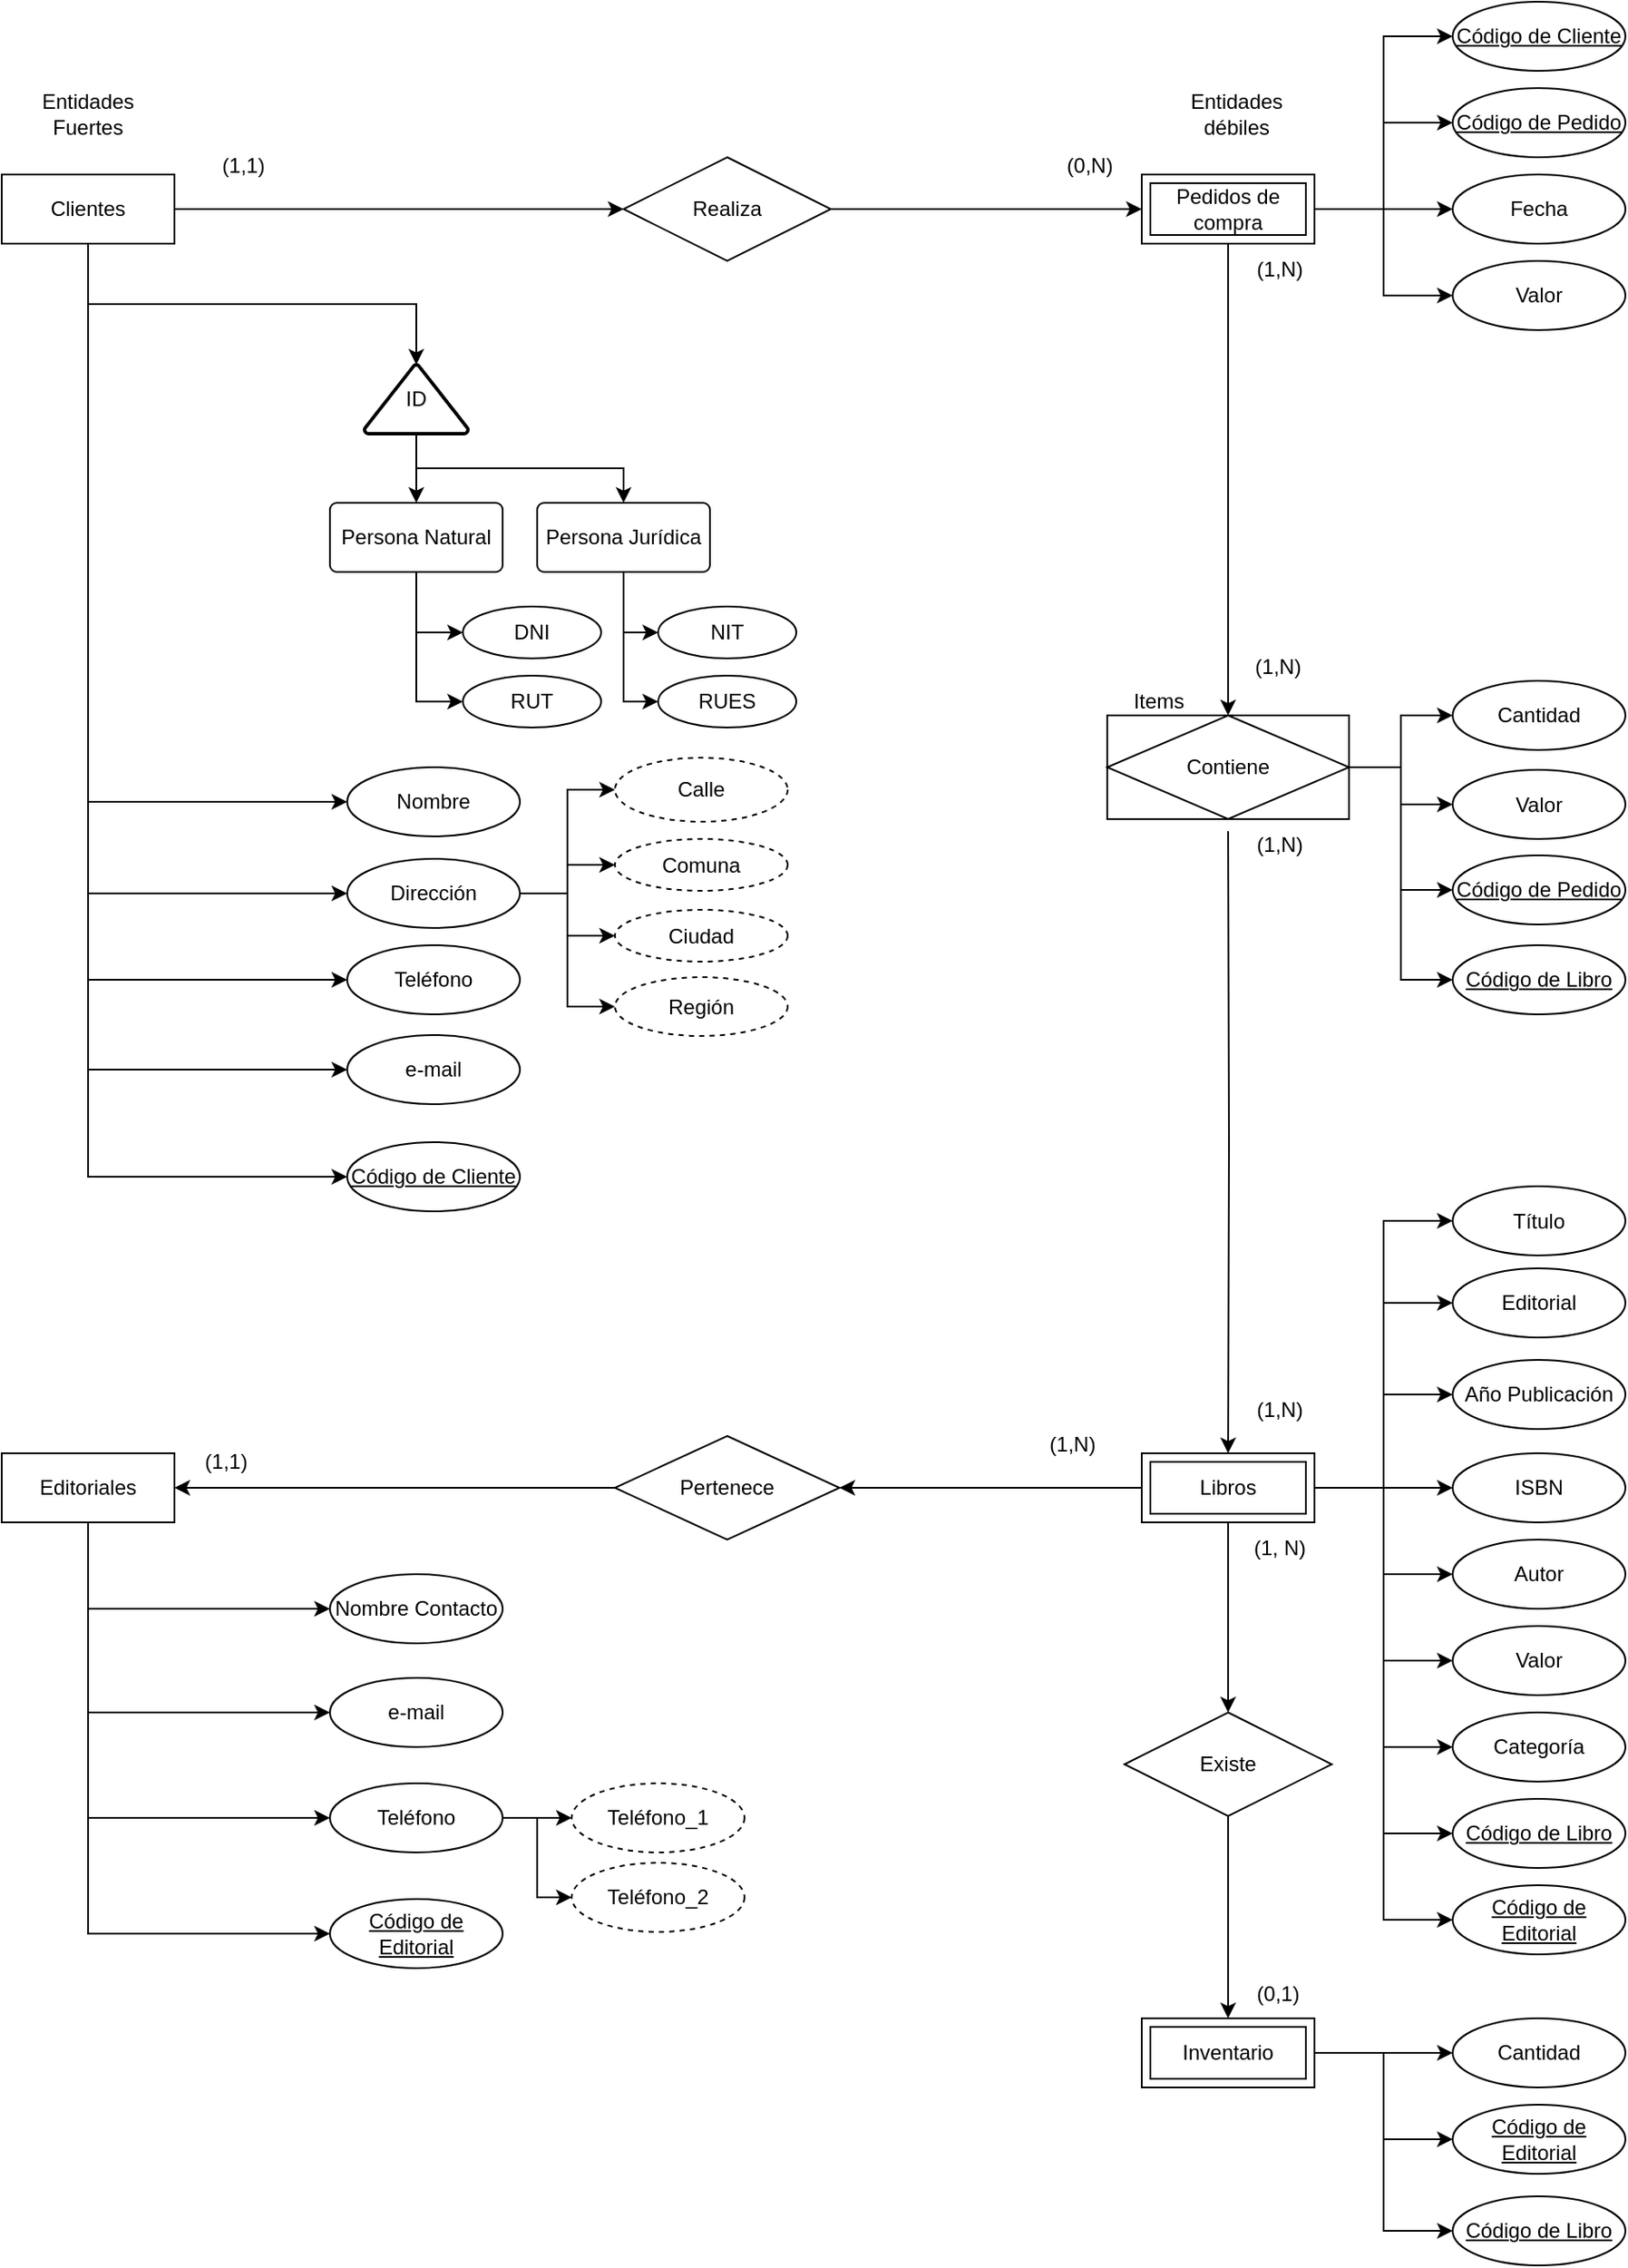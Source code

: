 <mxfile version="27.0.6">
  <diagram name="Page-1" id="aY8C0CWRc4ceLzLW_nXA">
    <mxGraphModel dx="2343" dy="828" grid="1" gridSize="10" guides="1" tooltips="1" connect="1" arrows="1" fold="1" page="1" pageScale="1" pageWidth="827" pageHeight="1169" math="0" shadow="0">
      <root>
        <mxCell id="0" />
        <mxCell id="1" parent="0" />
        <mxCell id="IEarKkadrqJ-7OaDFkOo-12" value="" style="edgeStyle=orthogonalEdgeStyle;rounded=0;orthogonalLoop=1;jettySize=auto;html=1;exitX=1;exitY=0.5;exitDx=0;exitDy=0;" parent="1" source="s6bERgY4n7bWf2fCO63s-3" target="IEarKkadrqJ-7OaDFkOo-10" edge="1">
          <mxGeometry relative="1" as="geometry" />
        </mxCell>
        <mxCell id="CXtI8FC8hVVEutXkW_Ce-2" style="edgeStyle=orthogonalEdgeStyle;rounded=0;orthogonalLoop=1;jettySize=auto;html=1;exitX=0.5;exitY=1;exitDx=0;exitDy=0;entryX=0;entryY=0.5;entryDx=0;entryDy=0;" parent="1" source="s6bERgY4n7bWf2fCO63s-3" target="CXtI8FC8hVVEutXkW_Ce-1" edge="1">
          <mxGeometry relative="1" as="geometry" />
        </mxCell>
        <mxCell id="CXtI8FC8hVVEutXkW_Ce-8" style="edgeStyle=orthogonalEdgeStyle;rounded=0;orthogonalLoop=1;jettySize=auto;html=1;exitX=0.5;exitY=1;exitDx=0;exitDy=0;entryX=0;entryY=0.5;entryDx=0;entryDy=0;" parent="1" source="s6bERgY4n7bWf2fCO63s-3" target="CXtI8FC8hVVEutXkW_Ce-3" edge="1">
          <mxGeometry relative="1" as="geometry" />
        </mxCell>
        <mxCell id="CXtI8FC8hVVEutXkW_Ce-9" style="edgeStyle=orthogonalEdgeStyle;rounded=0;orthogonalLoop=1;jettySize=auto;html=1;exitX=0.5;exitY=1;exitDx=0;exitDy=0;entryX=0;entryY=0.5;entryDx=0;entryDy=0;" parent="1" source="s6bERgY4n7bWf2fCO63s-3" target="CXtI8FC8hVVEutXkW_Ce-4" edge="1">
          <mxGeometry relative="1" as="geometry" />
        </mxCell>
        <mxCell id="CXtI8FC8hVVEutXkW_Ce-10" style="edgeStyle=orthogonalEdgeStyle;rounded=0;orthogonalLoop=1;jettySize=auto;html=1;exitX=0.5;exitY=1;exitDx=0;exitDy=0;entryX=0;entryY=0.5;entryDx=0;entryDy=0;" parent="1" source="s6bERgY4n7bWf2fCO63s-3" target="CXtI8FC8hVVEutXkW_Ce-5" edge="1">
          <mxGeometry relative="1" as="geometry" />
        </mxCell>
        <mxCell id="s6bERgY4n7bWf2fCO63s-12" style="edgeStyle=orthogonalEdgeStyle;rounded=0;orthogonalLoop=1;jettySize=auto;html=1;exitX=0.5;exitY=1;exitDx=0;exitDy=0;entryX=0;entryY=0.5;entryDx=0;entryDy=0;" parent="1" source="S9vMv4I3xVLp12qS2ure-1" target="s6bERgY4n7bWf2fCO63s-8" edge="1">
          <mxGeometry relative="1" as="geometry" />
        </mxCell>
        <mxCell id="s6bERgY4n7bWf2fCO63s-13" style="edgeStyle=orthogonalEdgeStyle;rounded=0;orthogonalLoop=1;jettySize=auto;html=1;exitX=0.5;exitY=1;exitDx=0;exitDy=0;entryX=0;entryY=0.5;entryDx=0;entryDy=0;" parent="1" source="S9vMv4I3xVLp12qS2ure-1" target="s6bERgY4n7bWf2fCO63s-9" edge="1">
          <mxGeometry relative="1" as="geometry" />
        </mxCell>
        <mxCell id="S9vMv4I3xVLp12qS2ure-1" value="Persona Natural" style="rounded=1;arcSize=10;whiteSpace=wrap;html=1;align=center;" parent="1" vertex="1">
          <mxGeometry x="-490" y="340" width="100" height="40" as="geometry" />
        </mxCell>
        <mxCell id="IEarKkadrqJ-7OaDFkOo-15" style="edgeStyle=orthogonalEdgeStyle;rounded=0;orthogonalLoop=1;jettySize=auto;html=1;exitX=0.5;exitY=1;exitDx=0;exitDy=0;entryX=0.5;entryY=0;entryDx=0;entryDy=0;" parent="1" source="IEarKkadrqJ-7OaDFkOo-1" target="IEarKkadrqJ-7OaDFkOo-46" edge="1">
          <mxGeometry relative="1" as="geometry">
            <mxPoint x="30" y="240" as="targetPoint" />
          </mxGeometry>
        </mxCell>
        <mxCell id="s6bERgY4n7bWf2fCO63s-29" style="edgeStyle=orthogonalEdgeStyle;rounded=0;orthogonalLoop=1;jettySize=auto;html=1;exitX=1;exitY=0.5;exitDx=0;exitDy=0;entryX=0;entryY=0.5;entryDx=0;entryDy=0;" parent="1" source="IEarKkadrqJ-7OaDFkOo-1" target="s6bERgY4n7bWf2fCO63s-27" edge="1">
          <mxGeometry relative="1" as="geometry" />
        </mxCell>
        <mxCell id="s6bERgY4n7bWf2fCO63s-31" style="edgeStyle=orthogonalEdgeStyle;rounded=0;orthogonalLoop=1;jettySize=auto;html=1;exitX=1;exitY=0.5;exitDx=0;exitDy=0;entryX=0;entryY=0.5;entryDx=0;entryDy=0;" parent="1" source="IEarKkadrqJ-7OaDFkOo-1" target="s6bERgY4n7bWf2fCO63s-28" edge="1">
          <mxGeometry relative="1" as="geometry" />
        </mxCell>
        <mxCell id="ZdKeHbbTVBEgNUPkeWRX-11" style="edgeStyle=orthogonalEdgeStyle;rounded=0;orthogonalLoop=1;jettySize=auto;html=1;exitX=1;exitY=0.5;exitDx=0;exitDy=0;entryX=0;entryY=0.5;entryDx=0;entryDy=0;" edge="1" parent="1" source="IEarKkadrqJ-7OaDFkOo-1" target="ZdKeHbbTVBEgNUPkeWRX-10">
          <mxGeometry relative="1" as="geometry" />
        </mxCell>
        <mxCell id="ZdKeHbbTVBEgNUPkeWRX-12" style="edgeStyle=orthogonalEdgeStyle;rounded=0;orthogonalLoop=1;jettySize=auto;html=1;entryX=0;entryY=0.5;entryDx=0;entryDy=0;exitX=1;exitY=0.5;exitDx=0;exitDy=0;" edge="1" parent="1" source="IEarKkadrqJ-7OaDFkOo-1" target="ZdKeHbbTVBEgNUPkeWRX-9">
          <mxGeometry relative="1" as="geometry">
            <mxPoint x="80" y="170" as="sourcePoint" />
          </mxGeometry>
        </mxCell>
        <mxCell id="IEarKkadrqJ-7OaDFkOo-1" value="Pedidos de compra" style="shape=ext;margin=3;double=1;whiteSpace=wrap;html=1;align=center;" parent="1" vertex="1">
          <mxGeometry x="-20" y="150" width="100" height="40" as="geometry" />
        </mxCell>
        <mxCell id="s6bERgY4n7bWf2fCO63s-53" style="edgeStyle=orthogonalEdgeStyle;rounded=0;orthogonalLoop=1;jettySize=auto;html=1;exitX=0.5;exitY=1;exitDx=0;exitDy=0;entryX=0;entryY=0.5;entryDx=0;entryDy=0;" parent="1" source="s6bERgY4n7bWf2fCO63s-58" target="s6bERgY4n7bWf2fCO63s-48" edge="1">
          <mxGeometry relative="1" as="geometry" />
        </mxCell>
        <mxCell id="s6bERgY4n7bWf2fCO63s-54" style="edgeStyle=orthogonalEdgeStyle;rounded=0;orthogonalLoop=1;jettySize=auto;html=1;exitX=0.5;exitY=1;exitDx=0;exitDy=0;entryX=0;entryY=0.5;entryDx=0;entryDy=0;" parent="1" source="s6bERgY4n7bWf2fCO63s-58" target="s6bERgY4n7bWf2fCO63s-49" edge="1">
          <mxGeometry relative="1" as="geometry" />
        </mxCell>
        <mxCell id="s6bERgY4n7bWf2fCO63s-55" style="edgeStyle=orthogonalEdgeStyle;rounded=0;orthogonalLoop=1;jettySize=auto;html=1;exitX=0.5;exitY=1;exitDx=0;exitDy=0;entryX=0;entryY=0.5;entryDx=0;entryDy=0;" parent="1" source="s6bERgY4n7bWf2fCO63s-58" target="s6bERgY4n7bWf2fCO63s-50" edge="1">
          <mxGeometry relative="1" as="geometry" />
        </mxCell>
        <mxCell id="s6bERgY4n7bWf2fCO63s-33" style="edgeStyle=orthogonalEdgeStyle;rounded=0;orthogonalLoop=1;jettySize=auto;html=1;exitX=1;exitY=0.5;exitDx=0;exitDy=0;entryX=0;entryY=0.5;entryDx=0;entryDy=0;" parent="1" source="IEarKkadrqJ-7OaDFkOo-6" target="s6bERgY4n7bWf2fCO63s-32" edge="1">
          <mxGeometry relative="1" as="geometry" />
        </mxCell>
        <mxCell id="ZdKeHbbTVBEgNUPkeWRX-7" style="edgeStyle=orthogonalEdgeStyle;rounded=0;orthogonalLoop=1;jettySize=auto;html=1;exitX=1;exitY=0.5;exitDx=0;exitDy=0;entryX=0;entryY=0.5;entryDx=0;entryDy=0;" edge="1" parent="1" source="IEarKkadrqJ-7OaDFkOo-6" target="ZdKeHbbTVBEgNUPkeWRX-6">
          <mxGeometry relative="1" as="geometry" />
        </mxCell>
        <mxCell id="ZdKeHbbTVBEgNUPkeWRX-22" style="edgeStyle=orthogonalEdgeStyle;rounded=0;orthogonalLoop=1;jettySize=auto;html=1;exitX=1;exitY=0.5;exitDx=0;exitDy=0;entryX=0;entryY=0.5;entryDx=0;entryDy=0;" edge="1" parent="1" source="IEarKkadrqJ-7OaDFkOo-6" target="ZdKeHbbTVBEgNUPkeWRX-21">
          <mxGeometry relative="1" as="geometry" />
        </mxCell>
        <mxCell id="IEarKkadrqJ-7OaDFkOo-6" value="Inventario" style="shape=ext;margin=3;double=1;whiteSpace=wrap;html=1;align=center;" parent="1" vertex="1">
          <mxGeometry x="-20" y="1217" width="100" height="40" as="geometry" />
        </mxCell>
        <mxCell id="IEarKkadrqJ-7OaDFkOo-7" value="Entidades Fuerte&lt;span style=&quot;background-color: transparent; color: light-dark(rgb(0, 0, 0), rgb(255, 255, 255));&quot;&gt;s&lt;/span&gt;" style="text;html=1;align=center;verticalAlign=middle;whiteSpace=wrap;rounded=0;" parent="1" vertex="1">
          <mxGeometry x="-660" y="100" width="60" height="30" as="geometry" />
        </mxCell>
        <mxCell id="IEarKkadrqJ-7OaDFkOo-8" value="Entidades débiles" style="text;html=1;align=center;verticalAlign=middle;whiteSpace=wrap;rounded=0;strokeColor=none;fillColor=none;" parent="1" vertex="1">
          <mxGeometry x="5" y="100" width="60" height="30" as="geometry" />
        </mxCell>
        <mxCell id="IEarKkadrqJ-7OaDFkOo-37" value="" style="edgeStyle=orthogonalEdgeStyle;rounded=0;orthogonalLoop=1;jettySize=auto;html=1;" parent="1" source="IEarKkadrqJ-7OaDFkOo-9" target="IEarKkadrqJ-7OaDFkOo-36" edge="1">
          <mxGeometry relative="1" as="geometry" />
        </mxCell>
        <mxCell id="IEarKkadrqJ-7OaDFkOo-42" style="edgeStyle=orthogonalEdgeStyle;rounded=0;orthogonalLoop=1;jettySize=auto;html=1;entryX=1;entryY=0.5;entryDx=0;entryDy=0;" parent="1" source="IEarKkadrqJ-7OaDFkOo-9" target="IEarKkadrqJ-7OaDFkOo-26" edge="1">
          <mxGeometry relative="1" as="geometry">
            <mxPoint x="-170" y="750" as="targetPoint" />
          </mxGeometry>
        </mxCell>
        <mxCell id="s6bERgY4n7bWf2fCO63s-41" style="edgeStyle=orthogonalEdgeStyle;rounded=0;orthogonalLoop=1;jettySize=auto;html=1;exitX=1;exitY=0.5;exitDx=0;exitDy=0;entryX=0;entryY=0.5;entryDx=0;entryDy=0;" parent="1" source="IEarKkadrqJ-7OaDFkOo-9" target="s6bERgY4n7bWf2fCO63s-36" edge="1">
          <mxGeometry relative="1" as="geometry" />
        </mxCell>
        <mxCell id="s6bERgY4n7bWf2fCO63s-42" style="edgeStyle=orthogonalEdgeStyle;rounded=0;orthogonalLoop=1;jettySize=auto;html=1;exitX=1;exitY=0.5;exitDx=0;exitDy=0;entryX=0;entryY=0.5;entryDx=0;entryDy=0;" parent="1" source="IEarKkadrqJ-7OaDFkOo-9" target="s6bERgY4n7bWf2fCO63s-37" edge="1">
          <mxGeometry relative="1" as="geometry" />
        </mxCell>
        <mxCell id="s6bERgY4n7bWf2fCO63s-43" style="edgeStyle=orthogonalEdgeStyle;rounded=0;orthogonalLoop=1;jettySize=auto;html=1;exitX=1;exitY=0.5;exitDx=0;exitDy=0;entryX=0;entryY=0.5;entryDx=0;entryDy=0;" parent="1" source="IEarKkadrqJ-7OaDFkOo-9" target="s6bERgY4n7bWf2fCO63s-34" edge="1">
          <mxGeometry relative="1" as="geometry" />
        </mxCell>
        <mxCell id="s6bERgY4n7bWf2fCO63s-44" style="edgeStyle=orthogonalEdgeStyle;rounded=0;orthogonalLoop=1;jettySize=auto;html=1;exitX=1;exitY=0.5;exitDx=0;exitDy=0;entryX=0;entryY=0.5;entryDx=0;entryDy=0;" parent="1" source="IEarKkadrqJ-7OaDFkOo-9" target="s6bERgY4n7bWf2fCO63s-35" edge="1">
          <mxGeometry relative="1" as="geometry" />
        </mxCell>
        <mxCell id="s6bERgY4n7bWf2fCO63s-45" style="edgeStyle=orthogonalEdgeStyle;rounded=0;orthogonalLoop=1;jettySize=auto;html=1;exitX=1;exitY=0.5;exitDx=0;exitDy=0;entryX=0;entryY=0.5;entryDx=0;entryDy=0;" parent="1" source="IEarKkadrqJ-7OaDFkOo-9" target="s6bERgY4n7bWf2fCO63s-40" edge="1">
          <mxGeometry relative="1" as="geometry" />
        </mxCell>
        <mxCell id="s6bERgY4n7bWf2fCO63s-46" style="edgeStyle=orthogonalEdgeStyle;rounded=0;orthogonalLoop=1;jettySize=auto;html=1;exitX=1;exitY=0.5;exitDx=0;exitDy=0;entryX=0;entryY=0.5;entryDx=0;entryDy=0;" parent="1" source="IEarKkadrqJ-7OaDFkOo-9" target="s6bERgY4n7bWf2fCO63s-39" edge="1">
          <mxGeometry relative="1" as="geometry" />
        </mxCell>
        <mxCell id="s6bERgY4n7bWf2fCO63s-47" style="edgeStyle=orthogonalEdgeStyle;rounded=0;orthogonalLoop=1;jettySize=auto;html=1;exitX=1;exitY=0.5;exitDx=0;exitDy=0;entryX=0;entryY=0.5;entryDx=0;entryDy=0;" parent="1" source="IEarKkadrqJ-7OaDFkOo-9" target="s6bERgY4n7bWf2fCO63s-38" edge="1">
          <mxGeometry relative="1" as="geometry" />
        </mxCell>
        <mxCell id="ZdKeHbbTVBEgNUPkeWRX-8" style="edgeStyle=orthogonalEdgeStyle;rounded=0;orthogonalLoop=1;jettySize=auto;html=1;exitX=1;exitY=0.5;exitDx=0;exitDy=0;entryX=0;entryY=0.5;entryDx=0;entryDy=0;" edge="1" parent="1" source="IEarKkadrqJ-7OaDFkOo-9" target="ZdKeHbbTVBEgNUPkeWRX-5">
          <mxGeometry relative="1" as="geometry" />
        </mxCell>
        <mxCell id="ZdKeHbbTVBEgNUPkeWRX-18" style="edgeStyle=orthogonalEdgeStyle;rounded=0;orthogonalLoop=1;jettySize=auto;html=1;exitX=1;exitY=0.5;exitDx=0;exitDy=0;entryX=0;entryY=0.5;entryDx=0;entryDy=0;" edge="1" parent="1" source="IEarKkadrqJ-7OaDFkOo-9" target="ZdKeHbbTVBEgNUPkeWRX-17">
          <mxGeometry relative="1" as="geometry" />
        </mxCell>
        <mxCell id="IEarKkadrqJ-7OaDFkOo-9" value="Libros" style="shape=ext;margin=3;double=1;whiteSpace=wrap;html=1;align=center;" parent="1" vertex="1">
          <mxGeometry x="-20" y="890" width="100" height="40" as="geometry" />
        </mxCell>
        <mxCell id="IEarKkadrqJ-7OaDFkOo-17" value="" style="edgeStyle=orthogonalEdgeStyle;rounded=0;orthogonalLoop=1;jettySize=auto;html=1;exitX=1;exitY=0.5;exitDx=0;exitDy=0;" parent="1" source="IEarKkadrqJ-7OaDFkOo-10" target="IEarKkadrqJ-7OaDFkOo-1" edge="1">
          <mxGeometry relative="1" as="geometry">
            <mxPoint x="-170" y="170" as="sourcePoint" />
          </mxGeometry>
        </mxCell>
        <mxCell id="IEarKkadrqJ-7OaDFkOo-10" value="Realiza" style="shape=rhombus;perimeter=rhombusPerimeter;whiteSpace=wrap;html=1;align=center;" parent="1" vertex="1">
          <mxGeometry x="-320" y="140" width="120" height="60" as="geometry" />
        </mxCell>
        <mxCell id="IEarKkadrqJ-7OaDFkOo-16" value="" style="edgeStyle=orthogonalEdgeStyle;rounded=0;orthogonalLoop=1;jettySize=auto;html=1;" parent="1" target="IEarKkadrqJ-7OaDFkOo-9" edge="1">
          <mxGeometry relative="1" as="geometry">
            <mxPoint x="30" y="530" as="sourcePoint" />
          </mxGeometry>
        </mxCell>
        <mxCell id="IEarKkadrqJ-7OaDFkOo-22" value="(1,1)" style="text;html=1;align=center;verticalAlign=middle;whiteSpace=wrap;rounded=0;" parent="1" vertex="1">
          <mxGeometry x="-570" y="130" width="60" height="30" as="geometry" />
        </mxCell>
        <mxCell id="IEarKkadrqJ-7OaDFkOo-23" value="(0,N)" style="text;html=1;align=center;verticalAlign=middle;whiteSpace=wrap;rounded=0;" parent="1" vertex="1">
          <mxGeometry x="-80" y="130" width="60" height="30" as="geometry" />
        </mxCell>
        <mxCell id="IEarKkadrqJ-7OaDFkOo-24" value="(1,N)" style="text;html=1;align=center;verticalAlign=middle;whiteSpace=wrap;rounded=0;" parent="1" vertex="1">
          <mxGeometry x="30" y="190" width="60" height="30" as="geometry" />
        </mxCell>
        <mxCell id="IEarKkadrqJ-7OaDFkOo-25" value="(1,N)" style="text;html=1;align=center;verticalAlign=middle;whiteSpace=wrap;rounded=0;" parent="1" vertex="1">
          <mxGeometry x="30" y="523" width="60" height="30" as="geometry" />
        </mxCell>
        <mxCell id="IEarKkadrqJ-7OaDFkOo-44" value="" style="edgeStyle=orthogonalEdgeStyle;rounded=0;orthogonalLoop=1;jettySize=auto;html=1;entryX=1;entryY=0.5;entryDx=0;entryDy=0;" parent="1" source="IEarKkadrqJ-7OaDFkOo-26" target="s6bERgY4n7bWf2fCO63s-58" edge="1">
          <mxGeometry relative="1" as="geometry">
            <mxPoint x="-460" y="910" as="targetPoint" />
          </mxGeometry>
        </mxCell>
        <mxCell id="IEarKkadrqJ-7OaDFkOo-26" value="Pertenece" style="shape=rhombus;perimeter=rhombusPerimeter;whiteSpace=wrap;html=1;align=center;" parent="1" vertex="1">
          <mxGeometry x="-325" y="880" width="130" height="60" as="geometry" />
        </mxCell>
        <mxCell id="IEarKkadrqJ-7OaDFkOo-30" value="(1,N)" style="text;html=1;align=center;verticalAlign=middle;whiteSpace=wrap;rounded=0;" parent="1" vertex="1">
          <mxGeometry x="-90" y="870" width="60" height="30" as="geometry" />
        </mxCell>
        <mxCell id="IEarKkadrqJ-7OaDFkOo-33" value="(1,1)" style="text;html=1;align=center;verticalAlign=middle;whiteSpace=wrap;rounded=0;" parent="1" vertex="1">
          <mxGeometry x="-580" y="880" width="60" height="30" as="geometry" />
        </mxCell>
        <mxCell id="IEarKkadrqJ-7OaDFkOo-38" value="" style="edgeStyle=orthogonalEdgeStyle;rounded=0;orthogonalLoop=1;jettySize=auto;html=1;" parent="1" source="IEarKkadrqJ-7OaDFkOo-36" target="IEarKkadrqJ-7OaDFkOo-6" edge="1">
          <mxGeometry relative="1" as="geometry" />
        </mxCell>
        <mxCell id="IEarKkadrqJ-7OaDFkOo-36" value="Existe" style="shape=rhombus;perimeter=rhombusPerimeter;whiteSpace=wrap;html=1;align=center;" parent="1" vertex="1">
          <mxGeometry x="-30" y="1040" width="120" height="60" as="geometry" />
        </mxCell>
        <mxCell id="IEarKkadrqJ-7OaDFkOo-39" value="(1, N)" style="text;html=1;align=center;verticalAlign=middle;whiteSpace=wrap;rounded=0;" parent="1" vertex="1">
          <mxGeometry x="30" y="930" width="60" height="30" as="geometry" />
        </mxCell>
        <mxCell id="IEarKkadrqJ-7OaDFkOo-40" value="(0,1)" style="text;html=1;align=center;verticalAlign=middle;whiteSpace=wrap;rounded=0;" parent="1" vertex="1">
          <mxGeometry x="29" y="1188" width="60" height="30" as="geometry" />
        </mxCell>
        <mxCell id="ZdKeHbbTVBEgNUPkeWRX-14" style="edgeStyle=orthogonalEdgeStyle;rounded=0;orthogonalLoop=1;jettySize=auto;html=1;exitX=1;exitY=0.5;exitDx=0;exitDy=0;" edge="1" parent="1" source="IEarKkadrqJ-7OaDFkOo-46" target="ZdKeHbbTVBEgNUPkeWRX-13">
          <mxGeometry relative="1" as="geometry" />
        </mxCell>
        <mxCell id="ZdKeHbbTVBEgNUPkeWRX-16" style="edgeStyle=orthogonalEdgeStyle;rounded=0;orthogonalLoop=1;jettySize=auto;html=1;exitX=1;exitY=0.5;exitDx=0;exitDy=0;entryX=0;entryY=0.5;entryDx=0;entryDy=0;" edge="1" parent="1" source="IEarKkadrqJ-7OaDFkOo-46" target="ZdKeHbbTVBEgNUPkeWRX-15">
          <mxGeometry relative="1" as="geometry" />
        </mxCell>
        <mxCell id="ZdKeHbbTVBEgNUPkeWRX-25" style="edgeStyle=orthogonalEdgeStyle;rounded=0;orthogonalLoop=1;jettySize=auto;html=1;exitX=1;exitY=0.5;exitDx=0;exitDy=0;entryX=0;entryY=0.5;entryDx=0;entryDy=0;" edge="1" parent="1" source="IEarKkadrqJ-7OaDFkOo-46" target="ZdKeHbbTVBEgNUPkeWRX-24">
          <mxGeometry relative="1" as="geometry" />
        </mxCell>
        <mxCell id="ZdKeHbbTVBEgNUPkeWRX-26" style="edgeStyle=orthogonalEdgeStyle;rounded=0;orthogonalLoop=1;jettySize=auto;html=1;exitX=1;exitY=0.5;exitDx=0;exitDy=0;entryX=0;entryY=0.5;entryDx=0;entryDy=0;" edge="1" parent="1" source="IEarKkadrqJ-7OaDFkOo-46" target="ZdKeHbbTVBEgNUPkeWRX-23">
          <mxGeometry relative="1" as="geometry" />
        </mxCell>
        <mxCell id="IEarKkadrqJ-7OaDFkOo-46" value="Contiene" style="shape=associativeEntity;whiteSpace=wrap;html=1;align=center;" parent="1" vertex="1">
          <mxGeometry x="-40" y="463" width="140" height="60" as="geometry" />
        </mxCell>
        <mxCell id="IEarKkadrqJ-7OaDFkOo-47" value="Items" style="text;html=1;align=center;verticalAlign=middle;whiteSpace=wrap;rounded=0;" parent="1" vertex="1">
          <mxGeometry x="-40" y="440" width="60" height="30" as="geometry" />
        </mxCell>
        <mxCell id="IEarKkadrqJ-7OaDFkOo-49" value="(1,N)" style="text;html=1;align=center;verticalAlign=middle;whiteSpace=wrap;rounded=0;" parent="1" vertex="1">
          <mxGeometry x="29" y="420" width="60" height="30" as="geometry" />
        </mxCell>
        <mxCell id="IEarKkadrqJ-7OaDFkOo-50" value="(1,N)" style="text;html=1;align=center;verticalAlign=middle;whiteSpace=wrap;rounded=0;" parent="1" vertex="1">
          <mxGeometry x="30" y="850" width="60" height="30" as="geometry" />
        </mxCell>
        <mxCell id="CXtI8FC8hVVEutXkW_Ce-1" value="Nombre" style="ellipse;whiteSpace=wrap;html=1;align=center;" parent="1" vertex="1">
          <mxGeometry x="-480" y="493" width="100" height="40" as="geometry" />
        </mxCell>
        <mxCell id="s6bERgY4n7bWf2fCO63s-22" style="edgeStyle=orthogonalEdgeStyle;rounded=0;orthogonalLoop=1;jettySize=auto;html=1;exitX=1;exitY=0.5;exitDx=0;exitDy=0;entryX=0;entryY=0.5;entryDx=0;entryDy=0;" parent="1" source="CXtI8FC8hVVEutXkW_Ce-3" target="s6bERgY4n7bWf2fCO63s-16" edge="1">
          <mxGeometry relative="1" as="geometry" />
        </mxCell>
        <mxCell id="s6bERgY4n7bWf2fCO63s-23" style="edgeStyle=orthogonalEdgeStyle;rounded=0;orthogonalLoop=1;jettySize=auto;html=1;exitX=1;exitY=0.5;exitDx=0;exitDy=0;entryX=0;entryY=0.5;entryDx=0;entryDy=0;" parent="1" source="CXtI8FC8hVVEutXkW_Ce-3" target="s6bERgY4n7bWf2fCO63s-18" edge="1">
          <mxGeometry relative="1" as="geometry" />
        </mxCell>
        <mxCell id="s6bERgY4n7bWf2fCO63s-24" style="edgeStyle=orthogonalEdgeStyle;rounded=0;orthogonalLoop=1;jettySize=auto;html=1;exitX=1;exitY=0.5;exitDx=0;exitDy=0;entryX=0;entryY=0.5;entryDx=0;entryDy=0;" parent="1" source="CXtI8FC8hVVEutXkW_Ce-3" target="s6bERgY4n7bWf2fCO63s-21" edge="1">
          <mxGeometry relative="1" as="geometry" />
        </mxCell>
        <mxCell id="s6bERgY4n7bWf2fCO63s-25" style="edgeStyle=orthogonalEdgeStyle;rounded=0;orthogonalLoop=1;jettySize=auto;html=1;exitX=1;exitY=0.5;exitDx=0;exitDy=0;entryX=0;entryY=0.5;entryDx=0;entryDy=0;" parent="1" source="CXtI8FC8hVVEutXkW_Ce-3" target="s6bERgY4n7bWf2fCO63s-17" edge="1">
          <mxGeometry relative="1" as="geometry" />
        </mxCell>
        <mxCell id="CXtI8FC8hVVEutXkW_Ce-3" value="Dirección" style="ellipse;whiteSpace=wrap;html=1;align=center;" parent="1" vertex="1">
          <mxGeometry x="-480" y="546" width="100" height="40" as="geometry" />
        </mxCell>
        <mxCell id="CXtI8FC8hVVEutXkW_Ce-4" value="Teléfono" style="ellipse;whiteSpace=wrap;html=1;align=center;" parent="1" vertex="1">
          <mxGeometry x="-480" y="596" width="100" height="40" as="geometry" />
        </mxCell>
        <mxCell id="CXtI8FC8hVVEutXkW_Ce-5" value="e-mail" style="ellipse;whiteSpace=wrap;html=1;align=center;" parent="1" vertex="1">
          <mxGeometry x="-480" y="648" width="100" height="40" as="geometry" />
        </mxCell>
        <mxCell id="s6bERgY4n7bWf2fCO63s-6" style="edgeStyle=orthogonalEdgeStyle;rounded=0;orthogonalLoop=1;jettySize=auto;html=1;exitX=0.5;exitY=1;exitDx=0;exitDy=0;exitPerimeter=0;entryX=0.5;entryY=0;entryDx=0;entryDy=0;" parent="1" source="s6bERgY4n7bWf2fCO63s-1" target="S9vMv4I3xVLp12qS2ure-1" edge="1">
          <mxGeometry relative="1" as="geometry" />
        </mxCell>
        <mxCell id="s6bERgY4n7bWf2fCO63s-7" style="edgeStyle=orthogonalEdgeStyle;rounded=0;orthogonalLoop=1;jettySize=auto;html=1;exitX=0.5;exitY=1;exitDx=0;exitDy=0;exitPerimeter=0;entryX=0.5;entryY=0;entryDx=0;entryDy=0;" parent="1" source="s6bERgY4n7bWf2fCO63s-1" target="s6bERgY4n7bWf2fCO63s-5" edge="1">
          <mxGeometry relative="1" as="geometry" />
        </mxCell>
        <mxCell id="s6bERgY4n7bWf2fCO63s-1" value="ID" style="strokeWidth=2;html=1;shape=mxgraph.flowchart.extract_or_measurement;whiteSpace=wrap;" parent="1" vertex="1">
          <mxGeometry x="-470" y="260" width="60" height="40" as="geometry" />
        </mxCell>
        <mxCell id="ZdKeHbbTVBEgNUPkeWRX-2" style="edgeStyle=orthogonalEdgeStyle;rounded=0;orthogonalLoop=1;jettySize=auto;html=1;exitX=0.5;exitY=1;exitDx=0;exitDy=0;entryX=0;entryY=0.5;entryDx=0;entryDy=0;" edge="1" parent="1" source="s6bERgY4n7bWf2fCO63s-3" target="ZdKeHbbTVBEgNUPkeWRX-1">
          <mxGeometry relative="1" as="geometry" />
        </mxCell>
        <mxCell id="s6bERgY4n7bWf2fCO63s-3" value="Clientes" style="whiteSpace=wrap;html=1;align=center;" parent="1" vertex="1">
          <mxGeometry x="-680" y="150" width="100" height="40" as="geometry" />
        </mxCell>
        <mxCell id="s6bERgY4n7bWf2fCO63s-4" style="edgeStyle=orthogonalEdgeStyle;rounded=0;orthogonalLoop=1;jettySize=auto;html=1;exitX=0.5;exitY=1;exitDx=0;exitDy=0;entryX=0.5;entryY=0;entryDx=0;entryDy=0;entryPerimeter=0;" parent="1" source="s6bERgY4n7bWf2fCO63s-3" target="s6bERgY4n7bWf2fCO63s-1" edge="1">
          <mxGeometry relative="1" as="geometry" />
        </mxCell>
        <mxCell id="s6bERgY4n7bWf2fCO63s-14" style="edgeStyle=orthogonalEdgeStyle;rounded=0;orthogonalLoop=1;jettySize=auto;html=1;exitX=0.5;exitY=1;exitDx=0;exitDy=0;entryX=0;entryY=0.5;entryDx=0;entryDy=0;" parent="1" source="s6bERgY4n7bWf2fCO63s-5" target="s6bERgY4n7bWf2fCO63s-10" edge="1">
          <mxGeometry relative="1" as="geometry" />
        </mxCell>
        <mxCell id="s6bERgY4n7bWf2fCO63s-15" style="edgeStyle=orthogonalEdgeStyle;rounded=0;orthogonalLoop=1;jettySize=auto;html=1;exitX=0.5;exitY=1;exitDx=0;exitDy=0;entryX=0;entryY=0.5;entryDx=0;entryDy=0;" parent="1" source="s6bERgY4n7bWf2fCO63s-5" target="s6bERgY4n7bWf2fCO63s-11" edge="1">
          <mxGeometry relative="1" as="geometry" />
        </mxCell>
        <mxCell id="s6bERgY4n7bWf2fCO63s-5" value="Persona Jurídica" style="rounded=1;arcSize=10;whiteSpace=wrap;html=1;align=center;" parent="1" vertex="1">
          <mxGeometry x="-370" y="340" width="100" height="40" as="geometry" />
        </mxCell>
        <mxCell id="s6bERgY4n7bWf2fCO63s-8" value="DNI" style="ellipse;whiteSpace=wrap;html=1;align=center;" parent="1" vertex="1">
          <mxGeometry x="-413" y="400" width="80" height="30" as="geometry" />
        </mxCell>
        <mxCell id="s6bERgY4n7bWf2fCO63s-9" value="RUT" style="ellipse;whiteSpace=wrap;html=1;align=center;" parent="1" vertex="1">
          <mxGeometry x="-413" y="440" width="80" height="30" as="geometry" />
        </mxCell>
        <mxCell id="s6bERgY4n7bWf2fCO63s-10" value="NIT" style="ellipse;whiteSpace=wrap;html=1;align=center;" parent="1" vertex="1">
          <mxGeometry x="-300" y="400" width="80" height="30" as="geometry" />
        </mxCell>
        <mxCell id="s6bERgY4n7bWf2fCO63s-11" value="RUES" style="ellipse;whiteSpace=wrap;html=1;align=center;" parent="1" vertex="1">
          <mxGeometry x="-300" y="440" width="80" height="30" as="geometry" />
        </mxCell>
        <mxCell id="s6bERgY4n7bWf2fCO63s-16" value="Calle" style="ellipse;whiteSpace=wrap;html=1;align=center;dashed=1;" parent="1" vertex="1">
          <mxGeometry x="-325" y="487.5" width="100" height="37" as="geometry" />
        </mxCell>
        <mxCell id="s6bERgY4n7bWf2fCO63s-17" value="Región" style="ellipse;whiteSpace=wrap;html=1;align=center;dashed=1;" parent="1" vertex="1">
          <mxGeometry x="-325" y="614.5" width="100" height="34" as="geometry" />
        </mxCell>
        <mxCell id="s6bERgY4n7bWf2fCO63s-18" value="Comuna" style="ellipse;whiteSpace=wrap;html=1;align=center;dashed=1;" parent="1" vertex="1">
          <mxGeometry x="-325" y="534.5" width="100" height="30" as="geometry" />
        </mxCell>
        <mxCell id="s6bERgY4n7bWf2fCO63s-21" value="Ciudad" style="ellipse;whiteSpace=wrap;html=1;align=center;dashed=1;" parent="1" vertex="1">
          <mxGeometry x="-325" y="575.5" width="100" height="30" as="geometry" />
        </mxCell>
        <mxCell id="s6bERgY4n7bWf2fCO63s-27" value="Fecha" style="ellipse;whiteSpace=wrap;html=1;align=center;" parent="1" vertex="1">
          <mxGeometry x="160" y="150" width="100" height="40" as="geometry" />
        </mxCell>
        <mxCell id="s6bERgY4n7bWf2fCO63s-28" value="Valor" style="ellipse;whiteSpace=wrap;html=1;align=center;" parent="1" vertex="1">
          <mxGeometry x="160" y="200" width="100" height="40" as="geometry" />
        </mxCell>
        <mxCell id="s6bERgY4n7bWf2fCO63s-32" value="Cantidad" style="ellipse;whiteSpace=wrap;html=1;align=center;" parent="1" vertex="1">
          <mxGeometry x="160" y="1217" width="100" height="40" as="geometry" />
        </mxCell>
        <mxCell id="s6bERgY4n7bWf2fCO63s-34" value="Año Publicación" style="ellipse;whiteSpace=wrap;html=1;align=center;" parent="1" vertex="1">
          <mxGeometry x="160" y="836" width="100" height="40" as="geometry" />
        </mxCell>
        <mxCell id="s6bERgY4n7bWf2fCO63s-35" value="ISBN" style="ellipse;whiteSpace=wrap;html=1;align=center;" parent="1" vertex="1">
          <mxGeometry x="160" y="890" width="100" height="40" as="geometry" />
        </mxCell>
        <mxCell id="s6bERgY4n7bWf2fCO63s-36" value="Título" style="ellipse;whiteSpace=wrap;html=1;align=center;" parent="1" vertex="1">
          <mxGeometry x="160" y="735.5" width="100" height="40" as="geometry" />
        </mxCell>
        <mxCell id="s6bERgY4n7bWf2fCO63s-37" value="Editorial" style="ellipse;whiteSpace=wrap;html=1;align=center;" parent="1" vertex="1">
          <mxGeometry x="160" y="783" width="100" height="40" as="geometry" />
        </mxCell>
        <mxCell id="s6bERgY4n7bWf2fCO63s-38" value="Categoría" style="ellipse;whiteSpace=wrap;html=1;align=center;" parent="1" vertex="1">
          <mxGeometry x="160" y="1040" width="100" height="40" as="geometry" />
        </mxCell>
        <mxCell id="s6bERgY4n7bWf2fCO63s-39" value="Valor" style="ellipse;whiteSpace=wrap;html=1;align=center;" parent="1" vertex="1">
          <mxGeometry x="160" y="990" width="100" height="40" as="geometry" />
        </mxCell>
        <mxCell id="s6bERgY4n7bWf2fCO63s-40" value="Autor" style="ellipse;whiteSpace=wrap;html=1;align=center;" parent="1" vertex="1">
          <mxGeometry x="160" y="940" width="100" height="40" as="geometry" />
        </mxCell>
        <mxCell id="s6bERgY4n7bWf2fCO63s-48" value="Nombre Contacto" style="ellipse;whiteSpace=wrap;html=1;align=center;" parent="1" vertex="1">
          <mxGeometry x="-490" y="960" width="100" height="40" as="geometry" />
        </mxCell>
        <mxCell id="s6bERgY4n7bWf2fCO63s-49" value="e-mail" style="ellipse;whiteSpace=wrap;html=1;align=center;" parent="1" vertex="1">
          <mxGeometry x="-490" y="1020" width="100" height="40" as="geometry" />
        </mxCell>
        <mxCell id="s6bERgY4n7bWf2fCO63s-56" style="edgeStyle=orthogonalEdgeStyle;rounded=0;orthogonalLoop=1;jettySize=auto;html=1;exitX=1;exitY=0.5;exitDx=0;exitDy=0;entryX=0;entryY=0.5;entryDx=0;entryDy=0;" parent="1" source="s6bERgY4n7bWf2fCO63s-50" target="s6bERgY4n7bWf2fCO63s-51" edge="1">
          <mxGeometry relative="1" as="geometry" />
        </mxCell>
        <mxCell id="s6bERgY4n7bWf2fCO63s-57" style="edgeStyle=orthogonalEdgeStyle;rounded=0;orthogonalLoop=1;jettySize=auto;html=1;exitX=1;exitY=0.5;exitDx=0;exitDy=0;entryX=0;entryY=0.5;entryDx=0;entryDy=0;" parent="1" source="s6bERgY4n7bWf2fCO63s-50" target="s6bERgY4n7bWf2fCO63s-52" edge="1">
          <mxGeometry relative="1" as="geometry" />
        </mxCell>
        <mxCell id="s6bERgY4n7bWf2fCO63s-50" value="Teléfono" style="ellipse;whiteSpace=wrap;html=1;align=center;" parent="1" vertex="1">
          <mxGeometry x="-490" y="1081" width="100" height="40" as="geometry" />
        </mxCell>
        <mxCell id="s6bERgY4n7bWf2fCO63s-51" value="Teléfono_1" style="ellipse;whiteSpace=wrap;html=1;align=center;dashed=1;" parent="1" vertex="1">
          <mxGeometry x="-350" y="1081" width="100" height="40" as="geometry" />
        </mxCell>
        <mxCell id="s6bERgY4n7bWf2fCO63s-52" value="Teléfono_2" style="ellipse;whiteSpace=wrap;html=1;align=center;dashed=1;" parent="1" vertex="1">
          <mxGeometry x="-350" y="1127" width="100" height="40" as="geometry" />
        </mxCell>
        <mxCell id="ZdKeHbbTVBEgNUPkeWRX-4" style="edgeStyle=orthogonalEdgeStyle;rounded=0;orthogonalLoop=1;jettySize=auto;html=1;exitX=0.5;exitY=1;exitDx=0;exitDy=0;entryX=0;entryY=0.5;entryDx=0;entryDy=0;" edge="1" parent="1" source="s6bERgY4n7bWf2fCO63s-58" target="ZdKeHbbTVBEgNUPkeWRX-3">
          <mxGeometry relative="1" as="geometry" />
        </mxCell>
        <mxCell id="s6bERgY4n7bWf2fCO63s-58" value="Editoriales" style="whiteSpace=wrap;html=1;align=center;" parent="1" vertex="1">
          <mxGeometry x="-680" y="890" width="100" height="40" as="geometry" />
        </mxCell>
        <mxCell id="ZdKeHbbTVBEgNUPkeWRX-1" value="Código de Cliente" style="ellipse;whiteSpace=wrap;html=1;align=center;fontStyle=4;" vertex="1" parent="1">
          <mxGeometry x="-480" y="710" width="100" height="40" as="geometry" />
        </mxCell>
        <mxCell id="ZdKeHbbTVBEgNUPkeWRX-3" value="Código de Editorial" style="ellipse;whiteSpace=wrap;html=1;align=center;fontStyle=4;" vertex="1" parent="1">
          <mxGeometry x="-490" y="1148" width="100" height="40" as="geometry" />
        </mxCell>
        <mxCell id="ZdKeHbbTVBEgNUPkeWRX-5" value="Código de Editorial" style="ellipse;whiteSpace=wrap;html=1;align=center;fontStyle=4;" vertex="1" parent="1">
          <mxGeometry x="160" y="1140" width="100" height="40" as="geometry" />
        </mxCell>
        <mxCell id="ZdKeHbbTVBEgNUPkeWRX-6" value="Código de Editorial" style="ellipse;whiteSpace=wrap;html=1;align=center;fontStyle=4;" vertex="1" parent="1">
          <mxGeometry x="160" y="1267" width="100" height="40" as="geometry" />
        </mxCell>
        <mxCell id="ZdKeHbbTVBEgNUPkeWRX-9" value="Código de Cliente" style="ellipse;whiteSpace=wrap;html=1;align=center;fontStyle=4;" vertex="1" parent="1">
          <mxGeometry x="160" y="50" width="100" height="40" as="geometry" />
        </mxCell>
        <mxCell id="ZdKeHbbTVBEgNUPkeWRX-10" value="Código de Pedido" style="ellipse;whiteSpace=wrap;html=1;align=center;fontStyle=4;" vertex="1" parent="1">
          <mxGeometry x="160" y="100" width="100" height="40" as="geometry" />
        </mxCell>
        <mxCell id="ZdKeHbbTVBEgNUPkeWRX-13" value="Valor" style="ellipse;whiteSpace=wrap;html=1;align=center;" vertex="1" parent="1">
          <mxGeometry x="160" y="494.5" width="100" height="40" as="geometry" />
        </mxCell>
        <mxCell id="ZdKeHbbTVBEgNUPkeWRX-15" value="Cantidad" style="ellipse;whiteSpace=wrap;html=1;align=center;" vertex="1" parent="1">
          <mxGeometry x="160" y="443" width="100" height="40" as="geometry" />
        </mxCell>
        <mxCell id="ZdKeHbbTVBEgNUPkeWRX-17" value="Código de Libro" style="ellipse;whiteSpace=wrap;html=1;align=center;fontStyle=4;" vertex="1" parent="1">
          <mxGeometry x="160" y="1090" width="100" height="40" as="geometry" />
        </mxCell>
        <mxCell id="ZdKeHbbTVBEgNUPkeWRX-21" value="Código de Libro" style="ellipse;whiteSpace=wrap;html=1;align=center;fontStyle=4;" vertex="1" parent="1">
          <mxGeometry x="160" y="1320" width="100" height="40" as="geometry" />
        </mxCell>
        <mxCell id="ZdKeHbbTVBEgNUPkeWRX-23" value="Código de Libro" style="ellipse;whiteSpace=wrap;html=1;align=center;fontStyle=4;" vertex="1" parent="1">
          <mxGeometry x="160" y="596" width="100" height="40" as="geometry" />
        </mxCell>
        <mxCell id="ZdKeHbbTVBEgNUPkeWRX-24" value="Código de Pedido" style="ellipse;whiteSpace=wrap;html=1;align=center;fontStyle=4;" vertex="1" parent="1">
          <mxGeometry x="160" y="544" width="100" height="40" as="geometry" />
        </mxCell>
      </root>
    </mxGraphModel>
  </diagram>
</mxfile>

